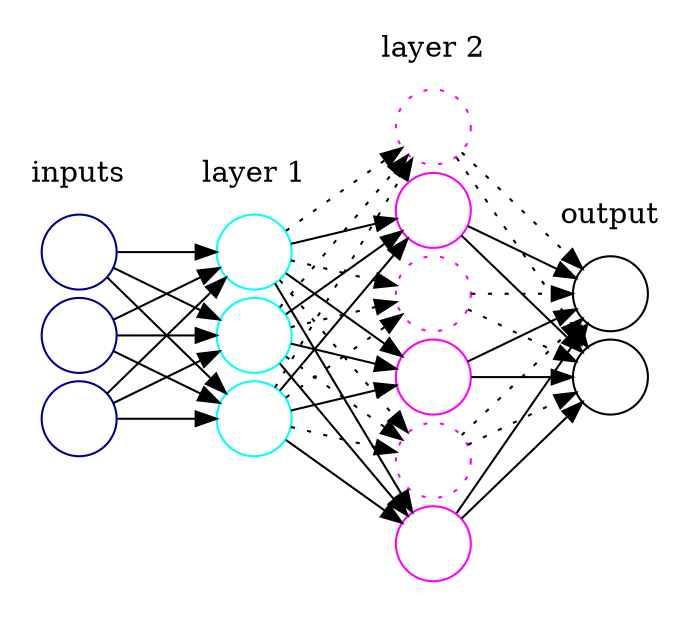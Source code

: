 
digraph G {

        rankdir=LR
	    splines=line
        nodesep=.05;
        
        node [label=""];



        subgraph cluster_0 {
		color=white;
                node [style=solid,color=blue4, shape=circle];
		label = "inputs";

        x1
        x2
        x3

	}

	subgraph cluster_1 {
		color=white;
		node [style=solid,color=cyan, shape=circle];
		label = "layer 1";

        l1_1
        l1_2
        l1_3

	}

	subgraph cluster_2 {
		color=white;
		node [style=solid,color=magenta, shape=circle];
		label = "layer 2";

        l2_1d [style=dotted]
        l2_2
        l2_3d [style=dotted]
        l2_4
        l2_5d [style=dotted]
        l2_6

	}

	subgraph cluster_3 {
		color=white;
		node [style=solid,color=black, shape=circle];
		label="output";

        o1
        o2

	}

    x1 -> l1_1
    x1 -> l1_2
    x1 -> l1_3
    x2 -> l1_1
    x2 -> l1_2
    x2 -> l1_3
    x3 -> l1_1
    x3 -> l1_2
    x3 -> l1_3
    l1_1 -> l2_1d [style=dotted]
    l1_1 -> l2_2
    l1_1 -> l2_3d [style=dotted]
    l1_1 -> l2_4
    l1_1 -> l2_5d [style=dotted]
    l1_1 -> l2_6
    l1_2 -> l2_1d [style=dotted]
    l1_2 -> l2_2
    l1_2 -> l2_3d [style=dotted]
    l1_2 -> l2_4
    l1_2 -> l2_5d [style=dotted]
    l1_2 -> l2_6
    l1_3 -> l2_1d [style=dotted]
    l1_3 -> l2_2
    l1_3 -> l2_3d [style=dotted]
    l1_3 -> l2_4
    l1_3 -> l2_5d [style=dotted]
    l1_3 -> l2_6
    l2_1d -> o1 [style=dotted]
    l2_1d -> o2 [style=dotted]
    l2_2 -> o1
    l2_2 -> o2
    l2_3d -> o1 [style=dotted]
    l2_3d -> o2 [style=dotted]
    l2_4 -> o1
    l2_4 -> o2
    l2_5d -> o1 [style=dotted]
    l2_5d -> o2 [style=dotted]
    l2_6 -> o1
    l2_6 -> o2

}

